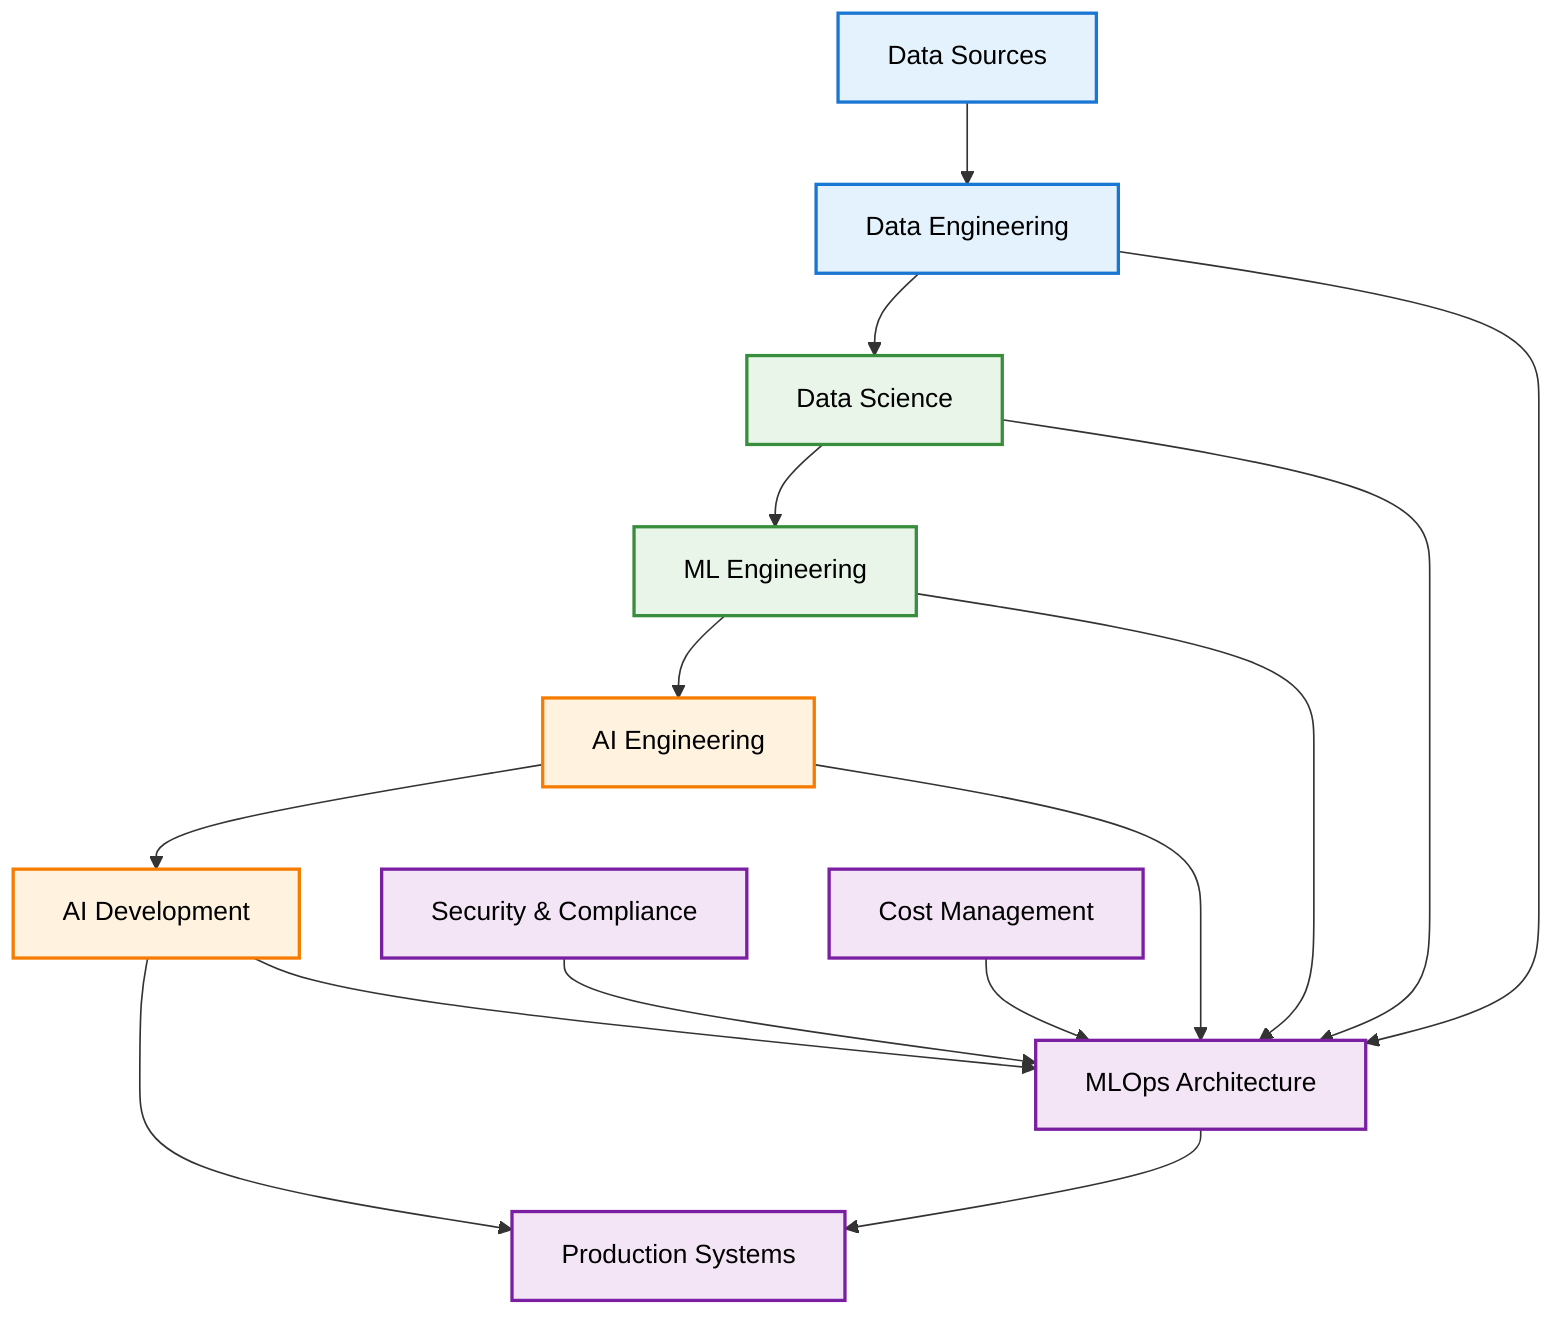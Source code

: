 graph TD
    classDef data fill:#e3f2fd,stroke:#1976d2,stroke-width:2px,color:#000
    classDef ml fill:#e8f5e8,stroke:#388e3c,stroke-width:2px,color:#000
    classDef ai fill:#fff3e0,stroke:#f57c00,stroke-width:2px,color:#000
    classDef ops fill:#f3e5f5,stroke:#7b1fa2,stroke-width:2px,color:#000
    
    A[Data Sources]:::data --> B[Data Engineering]:::data
    B --> C[Data Science]:::ml
    C --> D[ML Engineering]:::ml
    D --> E[AI Engineering]:::ai
    E --> F[AI Development]:::ai
    F --> G[Production Systems]:::ops
    
    B --> H[MLOps Architecture]:::ops
    C --> H
    D --> H
    E --> H
    F --> H
    H --> G
    
    %% Add security and cost layers
    I[Security & Compliance]:::ops --> H
    J[Cost Management]:::ops --> H